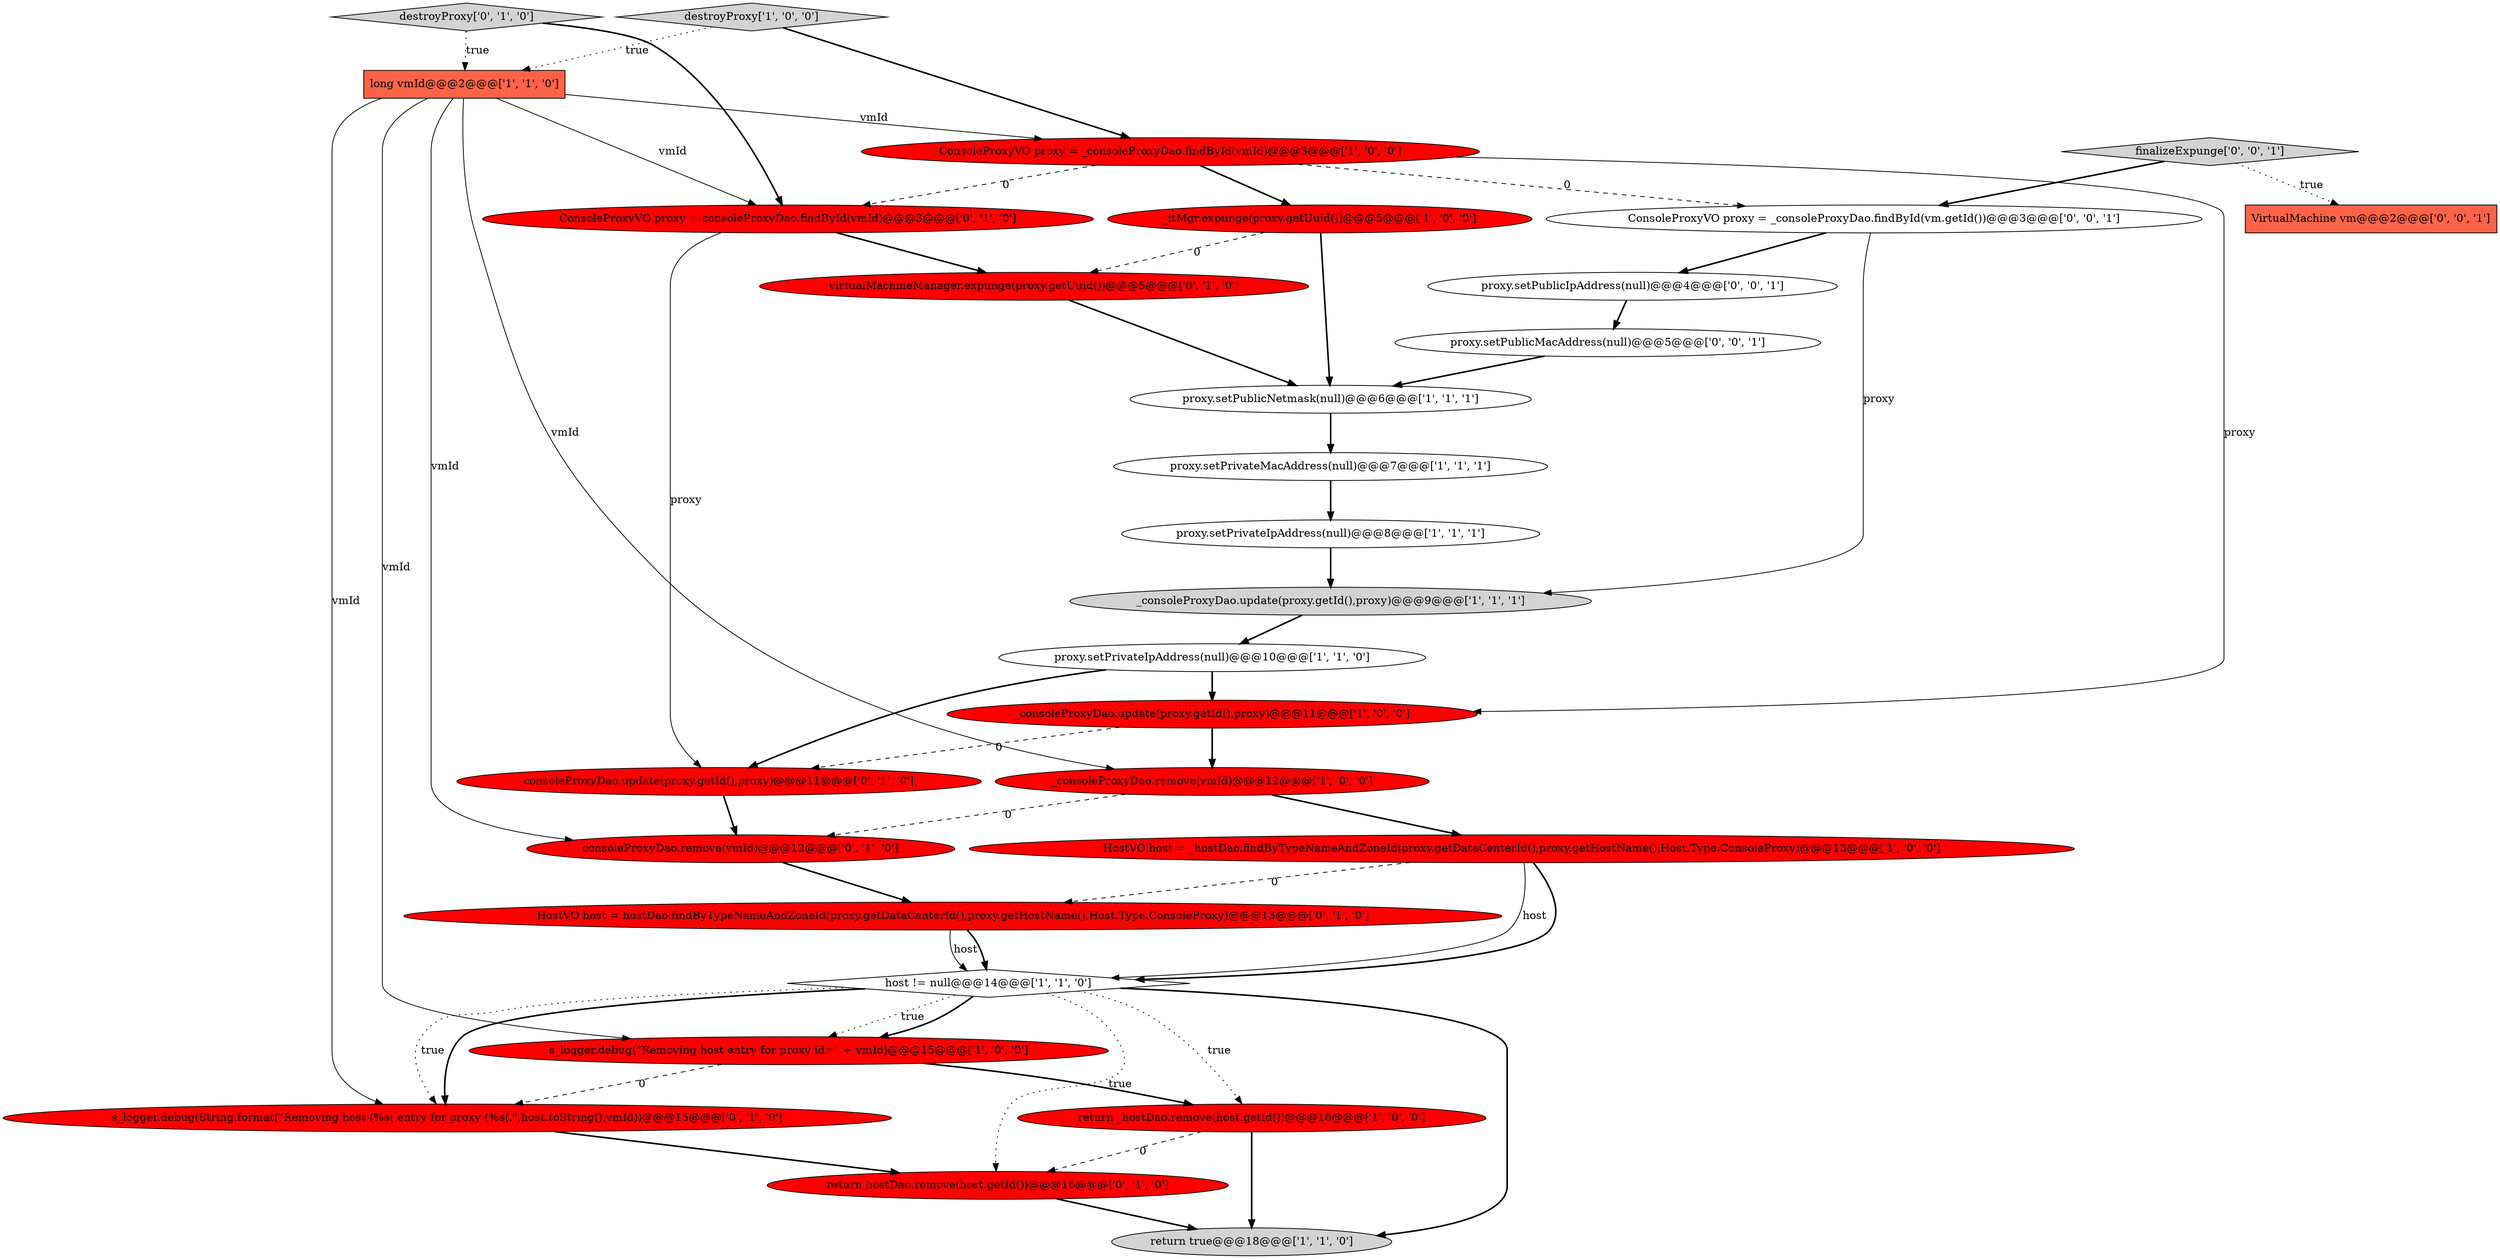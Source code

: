 digraph {
16 [style = filled, label = "consoleProxyDao.update(proxy.getId(),proxy)@@@11@@@['0', '1', '0']", fillcolor = red, shape = ellipse image = "AAA1AAABBB2BBB"];
0 [style = filled, label = "proxy.setPrivateMacAddress(null)@@@7@@@['1', '1', '1']", fillcolor = white, shape = ellipse image = "AAA0AAABBB1BBB"];
13 [style = filled, label = "return true@@@18@@@['1', '1', '0']", fillcolor = lightgray, shape = ellipse image = "AAA0AAABBB1BBB"];
24 [style = filled, label = "proxy.setPublicMacAddress(null)@@@5@@@['0', '0', '1']", fillcolor = white, shape = ellipse image = "AAA0AAABBB3BBB"];
6 [style = filled, label = "_consoleProxyDao.remove(vmId)@@@12@@@['1', '0', '0']", fillcolor = red, shape = ellipse image = "AAA1AAABBB1BBB"];
25 [style = filled, label = "ConsoleProxyVO proxy = _consoleProxyDao.findById(vm.getId())@@@3@@@['0', '0', '1']", fillcolor = white, shape = ellipse image = "AAA0AAABBB3BBB"];
22 [style = filled, label = "consoleProxyDao.remove(vmId)@@@12@@@['0', '1', '0']", fillcolor = red, shape = ellipse image = "AAA1AAABBB2BBB"];
10 [style = filled, label = "_itMgr.expunge(proxy.getUuid())@@@5@@@['1', '0', '0']", fillcolor = red, shape = ellipse image = "AAA1AAABBB1BBB"];
14 [style = filled, label = "proxy.setPublicNetmask(null)@@@6@@@['1', '1', '1']", fillcolor = white, shape = ellipse image = "AAA0AAABBB1BBB"];
19 [style = filled, label = "HostVO host = hostDao.findByTypeNameAndZoneId(proxy.getDataCenterId(),proxy.getHostName(),Host.Type.ConsoleProxy)@@@13@@@['0', '1', '0']", fillcolor = red, shape = ellipse image = "AAA1AAABBB2BBB"];
17 [style = filled, label = "destroyProxy['0', '1', '0']", fillcolor = lightgray, shape = diamond image = "AAA0AAABBB2BBB"];
26 [style = filled, label = "proxy.setPublicIpAddress(null)@@@4@@@['0', '0', '1']", fillcolor = white, shape = ellipse image = "AAA0AAABBB3BBB"];
2 [style = filled, label = "long vmId@@@2@@@['1', '1', '0']", fillcolor = tomato, shape = box image = "AAA0AAABBB1BBB"];
8 [style = filled, label = "_consoleProxyDao.update(proxy.getId(),proxy)@@@11@@@['1', '0', '0']", fillcolor = red, shape = ellipse image = "AAA1AAABBB1BBB"];
20 [style = filled, label = "ConsoleProxyVO proxy = consoleProxyDao.findById(vmId)@@@3@@@['0', '1', '0']", fillcolor = red, shape = ellipse image = "AAA1AAABBB2BBB"];
18 [style = filled, label = "return hostDao.remove(host.getId())@@@16@@@['0', '1', '0']", fillcolor = red, shape = ellipse image = "AAA1AAABBB2BBB"];
23 [style = filled, label = "virtualMachineManager.expunge(proxy.getUuid())@@@5@@@['0', '1', '0']", fillcolor = red, shape = ellipse image = "AAA1AAABBB2BBB"];
11 [style = filled, label = "proxy.setPrivateIpAddress(null)@@@10@@@['1', '1', '0']", fillcolor = white, shape = ellipse image = "AAA0AAABBB1BBB"];
1 [style = filled, label = "return _hostDao.remove(host.getId())@@@16@@@['1', '0', '0']", fillcolor = red, shape = ellipse image = "AAA1AAABBB1BBB"];
15 [style = filled, label = "s_logger.debug(\"Removing host entry for proxy id=\" + vmId)@@@15@@@['1', '0', '0']", fillcolor = red, shape = ellipse image = "AAA1AAABBB1BBB"];
28 [style = filled, label = "finalizeExpunge['0', '0', '1']", fillcolor = lightgray, shape = diamond image = "AAA0AAABBB3BBB"];
4 [style = filled, label = "HostVO host = _hostDao.findByTypeNameAndZoneId(proxy.getDataCenterId(),proxy.getHostName(),Host.Type.ConsoleProxy)@@@13@@@['1', '0', '0']", fillcolor = red, shape = ellipse image = "AAA1AAABBB1BBB"];
3 [style = filled, label = "ConsoleProxyVO proxy = _consoleProxyDao.findById(vmId)@@@3@@@['1', '0', '0']", fillcolor = red, shape = ellipse image = "AAA1AAABBB1BBB"];
7 [style = filled, label = "host != null@@@14@@@['1', '1', '0']", fillcolor = white, shape = diamond image = "AAA0AAABBB1BBB"];
9 [style = filled, label = "_consoleProxyDao.update(proxy.getId(),proxy)@@@9@@@['1', '1', '1']", fillcolor = lightgray, shape = ellipse image = "AAA0AAABBB1BBB"];
5 [style = filled, label = "proxy.setPrivateIpAddress(null)@@@8@@@['1', '1', '1']", fillcolor = white, shape = ellipse image = "AAA0AAABBB1BBB"];
21 [style = filled, label = "s_logger.debug(String.format(\"Removing host (%s( entry for proxy (%s(.\",host.toString(),vmId))@@@15@@@['0', '1', '0']", fillcolor = red, shape = ellipse image = "AAA1AAABBB2BBB"];
27 [style = filled, label = "VirtualMachine vm@@@2@@@['0', '0', '1']", fillcolor = tomato, shape = box image = "AAA0AAABBB3BBB"];
12 [style = filled, label = "destroyProxy['1', '0', '0']", fillcolor = lightgray, shape = diamond image = "AAA0AAABBB1BBB"];
7->13 [style = bold, label=""];
11->16 [style = bold, label=""];
19->7 [style = solid, label="host"];
8->16 [style = dashed, label="0"];
9->11 [style = bold, label=""];
5->9 [style = bold, label=""];
22->19 [style = bold, label=""];
10->14 [style = bold, label=""];
2->21 [style = solid, label="vmId"];
12->2 [style = dotted, label="true"];
15->21 [style = dashed, label="0"];
3->8 [style = solid, label="proxy"];
8->6 [style = bold, label=""];
1->18 [style = dashed, label="0"];
16->22 [style = bold, label=""];
26->24 [style = bold, label=""];
7->15 [style = dotted, label="true"];
1->13 [style = bold, label=""];
4->7 [style = solid, label="host"];
21->18 [style = bold, label=""];
4->7 [style = bold, label=""];
2->22 [style = solid, label="vmId"];
2->20 [style = solid, label="vmId"];
6->22 [style = dashed, label="0"];
24->14 [style = bold, label=""];
23->14 [style = bold, label=""];
3->10 [style = bold, label=""];
6->4 [style = bold, label=""];
20->23 [style = bold, label=""];
14->0 [style = bold, label=""];
2->3 [style = solid, label="vmId"];
3->20 [style = dashed, label="0"];
25->26 [style = bold, label=""];
18->13 [style = bold, label=""];
7->18 [style = dotted, label="true"];
7->21 [style = bold, label=""];
28->25 [style = bold, label=""];
11->8 [style = bold, label=""];
7->15 [style = bold, label=""];
4->19 [style = dashed, label="0"];
17->2 [style = dotted, label="true"];
12->3 [style = bold, label=""];
28->27 [style = dotted, label="true"];
2->6 [style = solid, label="vmId"];
2->15 [style = solid, label="vmId"];
7->1 [style = dotted, label="true"];
7->21 [style = dotted, label="true"];
20->16 [style = solid, label="proxy"];
25->9 [style = solid, label="proxy"];
19->7 [style = bold, label=""];
10->23 [style = dashed, label="0"];
0->5 [style = bold, label=""];
17->20 [style = bold, label=""];
15->1 [style = bold, label=""];
3->25 [style = dashed, label="0"];
}
